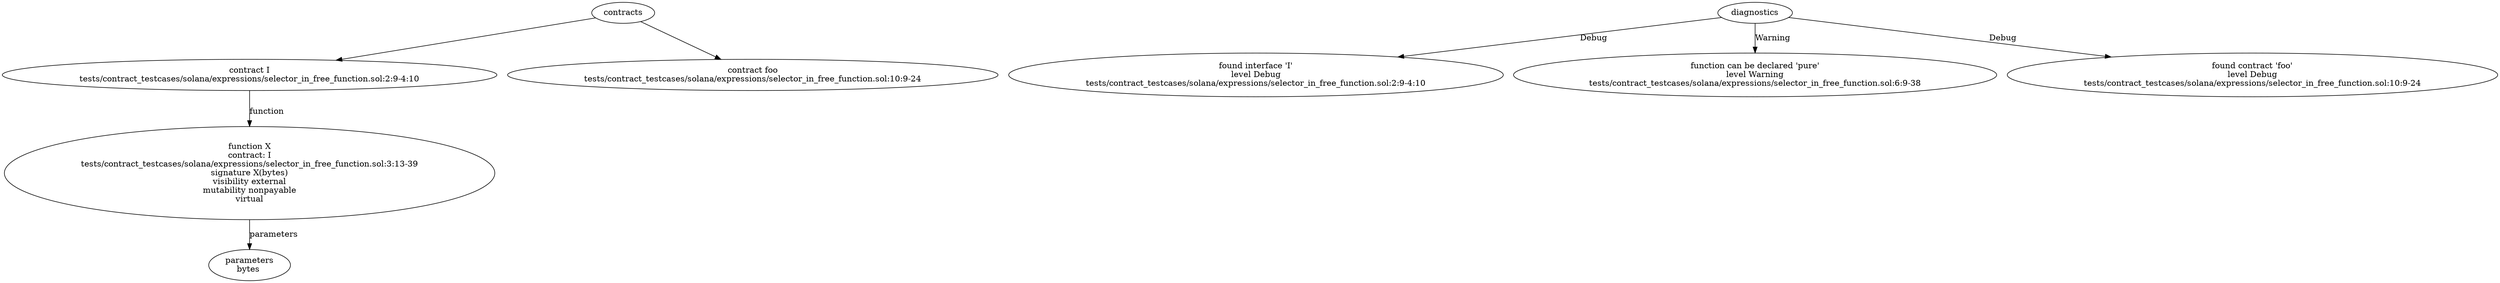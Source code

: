 strict digraph "tests/contract_testcases/solana/expressions/selector_in_free_function.sol" {
	contract [label="contract I\ntests/contract_testcases/solana/expressions/selector_in_free_function.sol:2:9-4:10"]
	X [label="function X\ncontract: I\ntests/contract_testcases/solana/expressions/selector_in_free_function.sol:3:13-39\nsignature X(bytes)\nvisibility external\nmutability nonpayable\nvirtual"]
	parameters [label="parameters\nbytes "]
	contract_5 [label="contract foo\ntests/contract_testcases/solana/expressions/selector_in_free_function.sol:10:9-24"]
	diagnostic [label="found interface 'I'\nlevel Debug\ntests/contract_testcases/solana/expressions/selector_in_free_function.sol:2:9-4:10"]
	diagnostic_8 [label="function can be declared 'pure'\nlevel Warning\ntests/contract_testcases/solana/expressions/selector_in_free_function.sol:6:9-38"]
	diagnostic_9 [label="found contract 'foo'\nlevel Debug\ntests/contract_testcases/solana/expressions/selector_in_free_function.sol:10:9-24"]
	contracts -> contract
	contract -> X [label="function"]
	X -> parameters [label="parameters"]
	contracts -> contract_5
	diagnostics -> diagnostic [label="Debug"]
	diagnostics -> diagnostic_8 [label="Warning"]
	diagnostics -> diagnostic_9 [label="Debug"]
}
